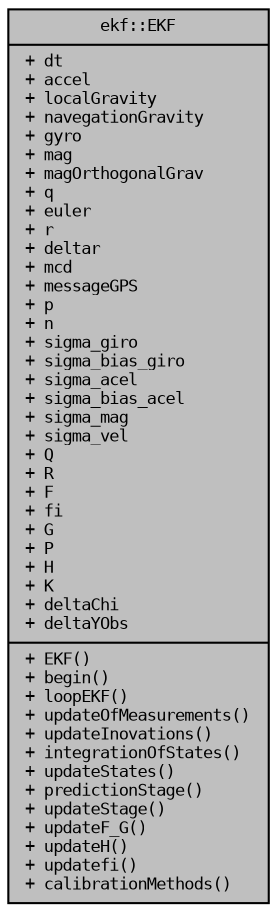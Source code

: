 digraph "ekf::EKF"
{
  bgcolor="transparent";
  edge [fontname="DejaVuSansMono",fontsize="8",labelfontname="DejaVuSansMono",labelfontsize="8"];
  node [fontname="DejaVuSansMono",fontsize="8",shape=record];
  Node1 [label="{ekf::EKF\n|+ dt\l+ accel\l+ localGravity\l+ navegationGravity\l+ gyro\l+ mag\l+ magOrthogonalGrav\l+ q\l+ euler\l+ r\l+ deltar\l+ mcd\l+ messageGPS\l+ p\l+ n\l+ sigma_giro\l+ sigma_bias_giro\l+ sigma_acel\l+ sigma_bias_acel\l+ sigma_mag\l+ sigma_vel\l+ Q\l+ R\l+ F\l+ fi\l+ G\l+ P\l+ H\l+ K\l+ deltaChi\l+ deltaYObs\l|+ EKF()\l+ begin()\l+ loopEKF()\l+ updateOfMeasurements()\l+ updateInovations()\l+ integrationOfStates()\l+ updateStates()\l+ predictionStage()\l+ updateStage()\l+ updateF_G()\l+ updateH()\l+ updatefi()\l+ calibrationMethods()\l}",height=0.2,width=0.4,color="black", fillcolor="grey75", style="filled", fontcolor="black"];
}
